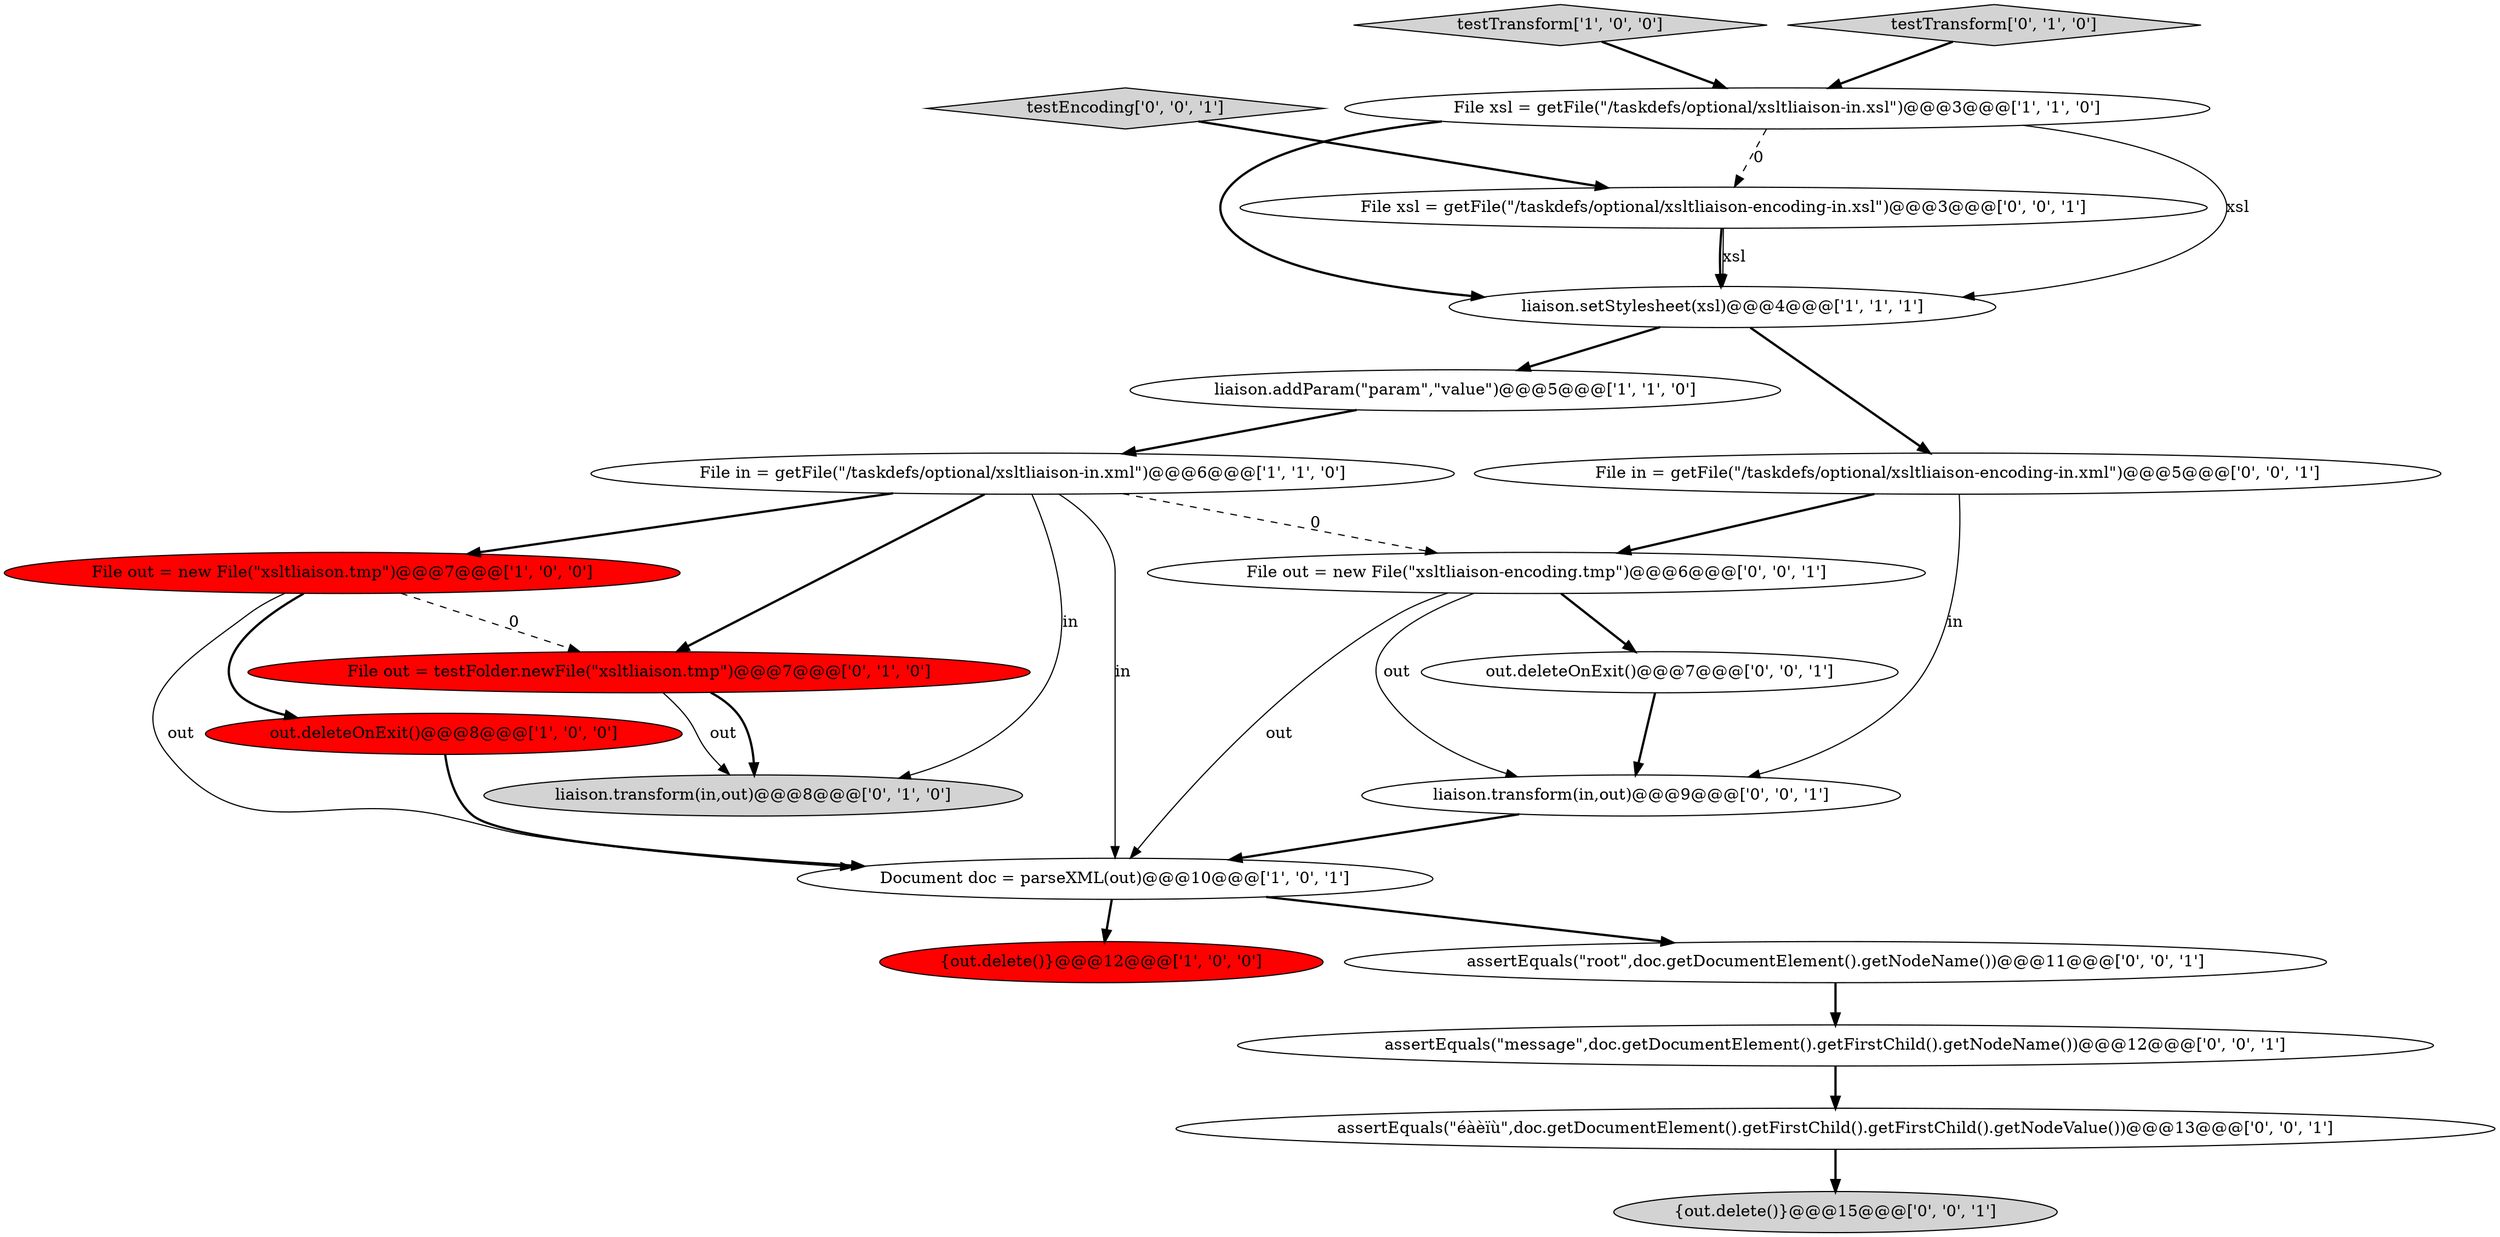 digraph {
4 [style = filled, label = "testTransform['1', '0', '0']", fillcolor = lightgray, shape = diamond image = "AAA0AAABBB1BBB"];
14 [style = filled, label = "File in = getFile(\"/taskdefs/optional/xsltliaison-encoding-in.xml\")@@@5@@@['0', '0', '1']", fillcolor = white, shape = ellipse image = "AAA0AAABBB3BBB"];
6 [style = filled, label = "File out = new File(\"xsltliaison.tmp\")@@@7@@@['1', '0', '0']", fillcolor = red, shape = ellipse image = "AAA1AAABBB1BBB"];
5 [style = filled, label = "File xsl = getFile(\"/taskdefs/optional/xsltliaison-in.xsl\")@@@3@@@['1', '1', '0']", fillcolor = white, shape = ellipse image = "AAA0AAABBB1BBB"];
20 [style = filled, label = "File xsl = getFile(\"/taskdefs/optional/xsltliaison-encoding-in.xsl\")@@@3@@@['0', '0', '1']", fillcolor = white, shape = ellipse image = "AAA0AAABBB3BBB"];
1 [style = filled, label = "Document doc = parseXML(out)@@@10@@@['1', '0', '1']", fillcolor = white, shape = ellipse image = "AAA0AAABBB1BBB"];
9 [style = filled, label = "liaison.transform(in,out)@@@8@@@['0', '1', '0']", fillcolor = lightgray, shape = ellipse image = "AAA0AAABBB2BBB"];
2 [style = filled, label = "File in = getFile(\"/taskdefs/optional/xsltliaison-in.xml\")@@@6@@@['1', '1', '0']", fillcolor = white, shape = ellipse image = "AAA0AAABBB1BBB"];
13 [style = filled, label = "{out.delete()}@@@15@@@['0', '0', '1']", fillcolor = lightgray, shape = ellipse image = "AAA0AAABBB3BBB"];
18 [style = filled, label = "File out = new File(\"xsltliaison-encoding.tmp\")@@@6@@@['0', '0', '1']", fillcolor = white, shape = ellipse image = "AAA0AAABBB3BBB"];
19 [style = filled, label = "testEncoding['0', '0', '1']", fillcolor = lightgray, shape = diamond image = "AAA0AAABBB3BBB"];
15 [style = filled, label = "out.deleteOnExit()@@@7@@@['0', '0', '1']", fillcolor = white, shape = ellipse image = "AAA0AAABBB3BBB"];
3 [style = filled, label = "{out.delete()}@@@12@@@['1', '0', '0']", fillcolor = red, shape = ellipse image = "AAA1AAABBB1BBB"];
16 [style = filled, label = "assertEquals(\"éàèïù\",doc.getDocumentElement().getFirstChild().getFirstChild().getNodeValue())@@@13@@@['0', '0', '1']", fillcolor = white, shape = ellipse image = "AAA0AAABBB3BBB"];
8 [style = filled, label = "liaison.addParam(\"param\",\"value\")@@@5@@@['1', '1', '0']", fillcolor = white, shape = ellipse image = "AAA0AAABBB1BBB"];
17 [style = filled, label = "liaison.transform(in,out)@@@9@@@['0', '0', '1']", fillcolor = white, shape = ellipse image = "AAA0AAABBB3BBB"];
10 [style = filled, label = "File out = testFolder.newFile(\"xsltliaison.tmp\")@@@7@@@['0', '1', '0']", fillcolor = red, shape = ellipse image = "AAA1AAABBB2BBB"];
11 [style = filled, label = "testTransform['0', '1', '0']", fillcolor = lightgray, shape = diamond image = "AAA0AAABBB2BBB"];
0 [style = filled, label = "liaison.setStylesheet(xsl)@@@4@@@['1', '1', '1']", fillcolor = white, shape = ellipse image = "AAA0AAABBB1BBB"];
21 [style = filled, label = "assertEquals(\"message\",doc.getDocumentElement().getFirstChild().getNodeName())@@@12@@@['0', '0', '1']", fillcolor = white, shape = ellipse image = "AAA0AAABBB3BBB"];
7 [style = filled, label = "out.deleteOnExit()@@@8@@@['1', '0', '0']", fillcolor = red, shape = ellipse image = "AAA1AAABBB1BBB"];
12 [style = filled, label = "assertEquals(\"root\",doc.getDocumentElement().getNodeName())@@@11@@@['0', '0', '1']", fillcolor = white, shape = ellipse image = "AAA0AAABBB3BBB"];
16->13 [style = bold, label=""];
7->1 [style = bold, label=""];
17->1 [style = bold, label=""];
10->9 [style = solid, label="out"];
2->6 [style = bold, label=""];
12->21 [style = bold, label=""];
18->1 [style = solid, label="out"];
19->20 [style = bold, label=""];
20->0 [style = bold, label=""];
18->15 [style = bold, label=""];
1->3 [style = bold, label=""];
20->0 [style = solid, label="xsl"];
14->17 [style = solid, label="in"];
18->17 [style = solid, label="out"];
2->10 [style = bold, label=""];
2->9 [style = solid, label="in"];
5->20 [style = dashed, label="0"];
6->10 [style = dashed, label="0"];
11->5 [style = bold, label=""];
15->17 [style = bold, label=""];
0->14 [style = bold, label=""];
5->0 [style = bold, label=""];
8->2 [style = bold, label=""];
0->8 [style = bold, label=""];
6->1 [style = solid, label="out"];
1->12 [style = bold, label=""];
21->16 [style = bold, label=""];
2->18 [style = dashed, label="0"];
14->18 [style = bold, label=""];
10->9 [style = bold, label=""];
6->7 [style = bold, label=""];
5->0 [style = solid, label="xsl"];
4->5 [style = bold, label=""];
2->1 [style = solid, label="in"];
}
